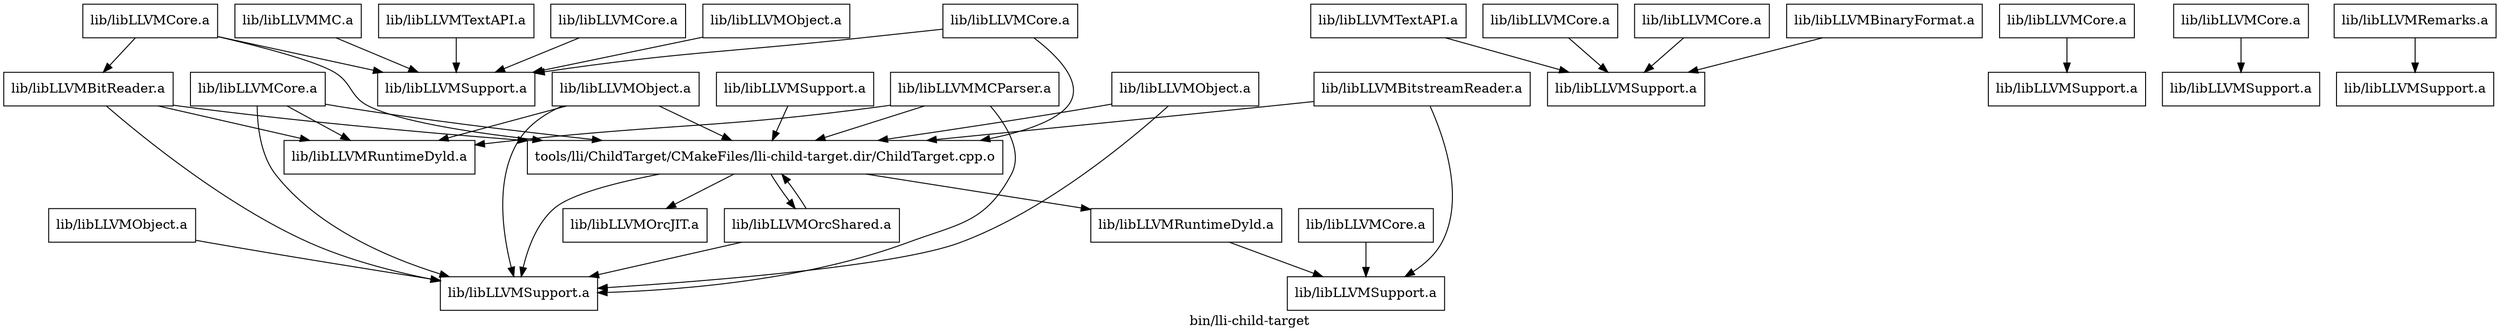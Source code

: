 digraph "bin/lli-child-target" {
	label="bin/lli-child-target";

	Node0x563b00fac4d0 [shape=record,shape=record,label="{tools/lli/ChildTarget/CMakeFiles/lli-child-target.dir/ChildTarget.cpp.o}"];
	Node0x563b00fac4d0 -> Node0x563b00faa8c8;
	Node0x563b00fac4d0 -> Node0x563b00fa3228;
	Node0x563b00fac4d0 -> Node0x563b00fa3b80;
	Node0x563b00fac4d0 -> Node0x563b00fa4748;
	Node0x563b00faa8c8 [shape=record,shape=record,label="{lib/libLLVMOrcShared.a}"];
	Node0x563b00faa8c8 -> Node0x563b00fac4d0;
	Node0x563b00faa8c8 -> Node0x563b00fa4748;
	Node0x563b00fa3228 [shape=record,shape=record,label="{lib/libLLVMOrcJIT.a}"];
	Node0x563b00fa3b80 [shape=record,shape=record,label="{lib/libLLVMRuntimeDyld.a}"];
	Node0x563b00fa3b80 -> Node0x563b00fa6bd8;
	Node0x563b00fa4748 [shape=record,shape=record,label="{lib/libLLVMSupport.a}"];
	Node0x563b00fa6bd8 [shape=record,shape=record,label="{lib/libLLVMSupport.a}"];
	Node0x563b00fa7a78 [shape=record,shape=record,label="{lib/libLLVMObject.a}"];
	Node0x563b00fa7a78 -> Node0x563b00fa4748;
	Node0x563b00fa8c58 [shape=record,shape=record,label="{lib/libLLVMSupport.a}"];
	Node0x563b00fa8c58 -> Node0x563b00fac4d0;
	Node0x563b00fa3df0 [shape=record,shape=record,label="{lib/libLLVMObject.a}"];
	Node0x563b00fa3df0 -> Node0x563b00fac4d0;
	Node0x563b00fa3df0 -> Node0x563b00fa97b8;
	Node0x563b00fa3df0 -> Node0x563b00fa4748;
	Node0x563b00fa97b8 [shape=record,shape=record,label="{lib/libLLVMRuntimeDyld.a}"];
	Node0x563b00facb50 [shape=record,shape=record,label="{lib/libLLVMObject.a}"];
	Node0x563b00facb50 -> Node0x563b00fac4d0;
	Node0x563b00facb50 -> Node0x563b00fa4748;
	Node0x563b00fa91a0 [shape=record,shape=record,label="{lib/libLLVMObject.a}"];
	Node0x563b00fa91a0 -> Node0x563b00fa8918;
	Node0x563b00fa8918 [shape=record,shape=record,label="{lib/libLLVMSupport.a}"];
	Node0x563b00fa4a88 [shape=record,shape=record,label="{lib/libLLVMBitReader.a}"];
	Node0x563b00fa4a88 -> Node0x563b00fac4d0;
	Node0x563b00fa4a88 -> Node0x563b00fa97b8;
	Node0x563b00fa4a88 -> Node0x563b00fa4748;
	Node0x563b00fa5a60 [shape=record,shape=record,label="{lib/libLLVMMCParser.a}"];
	Node0x563b00fa5a60 -> Node0x563b00fac4d0;
	Node0x563b00fa5a60 -> Node0x563b00fa97b8;
	Node0x563b00fa5a60 -> Node0x563b00fa4748;
	Node0x563b00fa1620 [shape=record,shape=record,label="{lib/libLLVMMC.a}"];
	Node0x563b00fa1620 -> Node0x563b00fa8918;
	Node0x563b00fa1140 [shape=record,shape=record,label="{lib/libLLVMTextAPI.a}"];
	Node0x563b00fa1140 -> Node0x563b00fa99c0;
	Node0x563b00fa99c0 [shape=record,shape=record,label="{lib/libLLVMSupport.a}"];
	Node0x563b00fa5170 [shape=record,shape=record,label="{lib/libLLVMTextAPI.a}"];
	Node0x563b00fa5170 -> Node0x563b00fa8918;
	Node0x563b00fab630 [shape=record,shape=record,label="{lib/libLLVMCore.a}"];
	Node0x563b00fab630 -> Node0x563b00fac4d0;
	Node0x563b00fab630 -> Node0x563b00fa8918;
	Node0x563b00facef8 [shape=record,shape=record,label="{lib/libLLVMCore.a}"];
	Node0x563b00facef8 -> Node0x563b00fa6bd8;
	Node0x563b00fa7188 [shape=record,shape=record,label="{lib/libLLVMCore.a}"];
	Node0x563b00fa7188 -> Node0x563b00fa22b8;
	Node0x563b00fa22b8 [shape=record,shape=record,label="{lib/libLLVMSupport.a}"];
	Node0x563b00fa76d0 [shape=record,shape=record,label="{lib/libLLVMCore.a}"];
	Node0x563b00fa76d0 -> Node0x563b00fa8918;
	Node0x563b00faa860 [shape=record,shape=record,label="{lib/libLLVMCore.a}"];
	Node0x563b00faa860 -> Node0x563b00fa99c0;
	Node0x563b00fa5cd0 [shape=record,shape=record,label="{lib/libLLVMCore.a}"];
	Node0x563b00fa5cd0 -> Node0x563b00fac4d0;
	Node0x563b00fa5cd0 -> Node0x563b00fa8918;
	Node0x563b00fa5cd0 -> Node0x563b00fa4a88;
	Node0x563b00fa8438 [shape=record,shape=record,label="{lib/libLLVMCore.a}"];
	Node0x563b00fa8438 -> Node0x563b00fa99c0;
	Node0x563b00fa7fc0 [shape=record,shape=record,label="{lib/libLLVMCore.a}"];
	Node0x563b00fa7fc0 -> Node0x563b00fac4d0;
	Node0x563b00fa7fc0 -> Node0x563b00fa97b8;
	Node0x563b00fa7fc0 -> Node0x563b00fa4748;
	Node0x563b00fad6b0 [shape=record,shape=record,label="{lib/libLLVMCore.a}"];
	Node0x563b00fad6b0 -> Node0x563b00fa7328;
	Node0x563b00fa7328 [shape=record,shape=record,label="{lib/libLLVMSupport.a}"];
	Node0x563b00fa32f8 [shape=record,shape=record,label="{lib/libLLVMBinaryFormat.a}"];
	Node0x563b00fa32f8 -> Node0x563b00fa99c0;
	Node0x563b00fa7258 [shape=record,shape=record,label="{lib/libLLVMRemarks.a}"];
	Node0x563b00fa7258 -> Node0x563b00fa4af0;
	Node0x563b00fa4af0 [shape=record,shape=record,label="{lib/libLLVMSupport.a}"];
	Node0x563b00fad578 [shape=record,shape=record,label="{lib/libLLVMBitstreamReader.a}"];
	Node0x563b00fad578 -> Node0x563b00fac4d0;
	Node0x563b00fad578 -> Node0x563b00fa6bd8;
}

